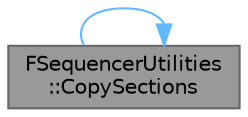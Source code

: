 digraph "FSequencerUtilities::CopySections"
{
 // INTERACTIVE_SVG=YES
 // LATEX_PDF_SIZE
  bgcolor="transparent";
  edge [fontname=Helvetica,fontsize=10,labelfontname=Helvetica,labelfontsize=10];
  node [fontname=Helvetica,fontsize=10,shape=box,height=0.2,width=0.4];
  rankdir="RL";
  Node1 [id="Node000001",label="FSequencerUtilities\l::CopySections",height=0.2,width=0.4,color="gray40", fillcolor="grey60", style="filled", fontcolor="black",tooltip="Copy/paste sections."];
  Node1 -> Node1 [id="edge1_Node000001_Node000001",dir="back",color="steelblue1",style="solid",tooltip=" "];
}
